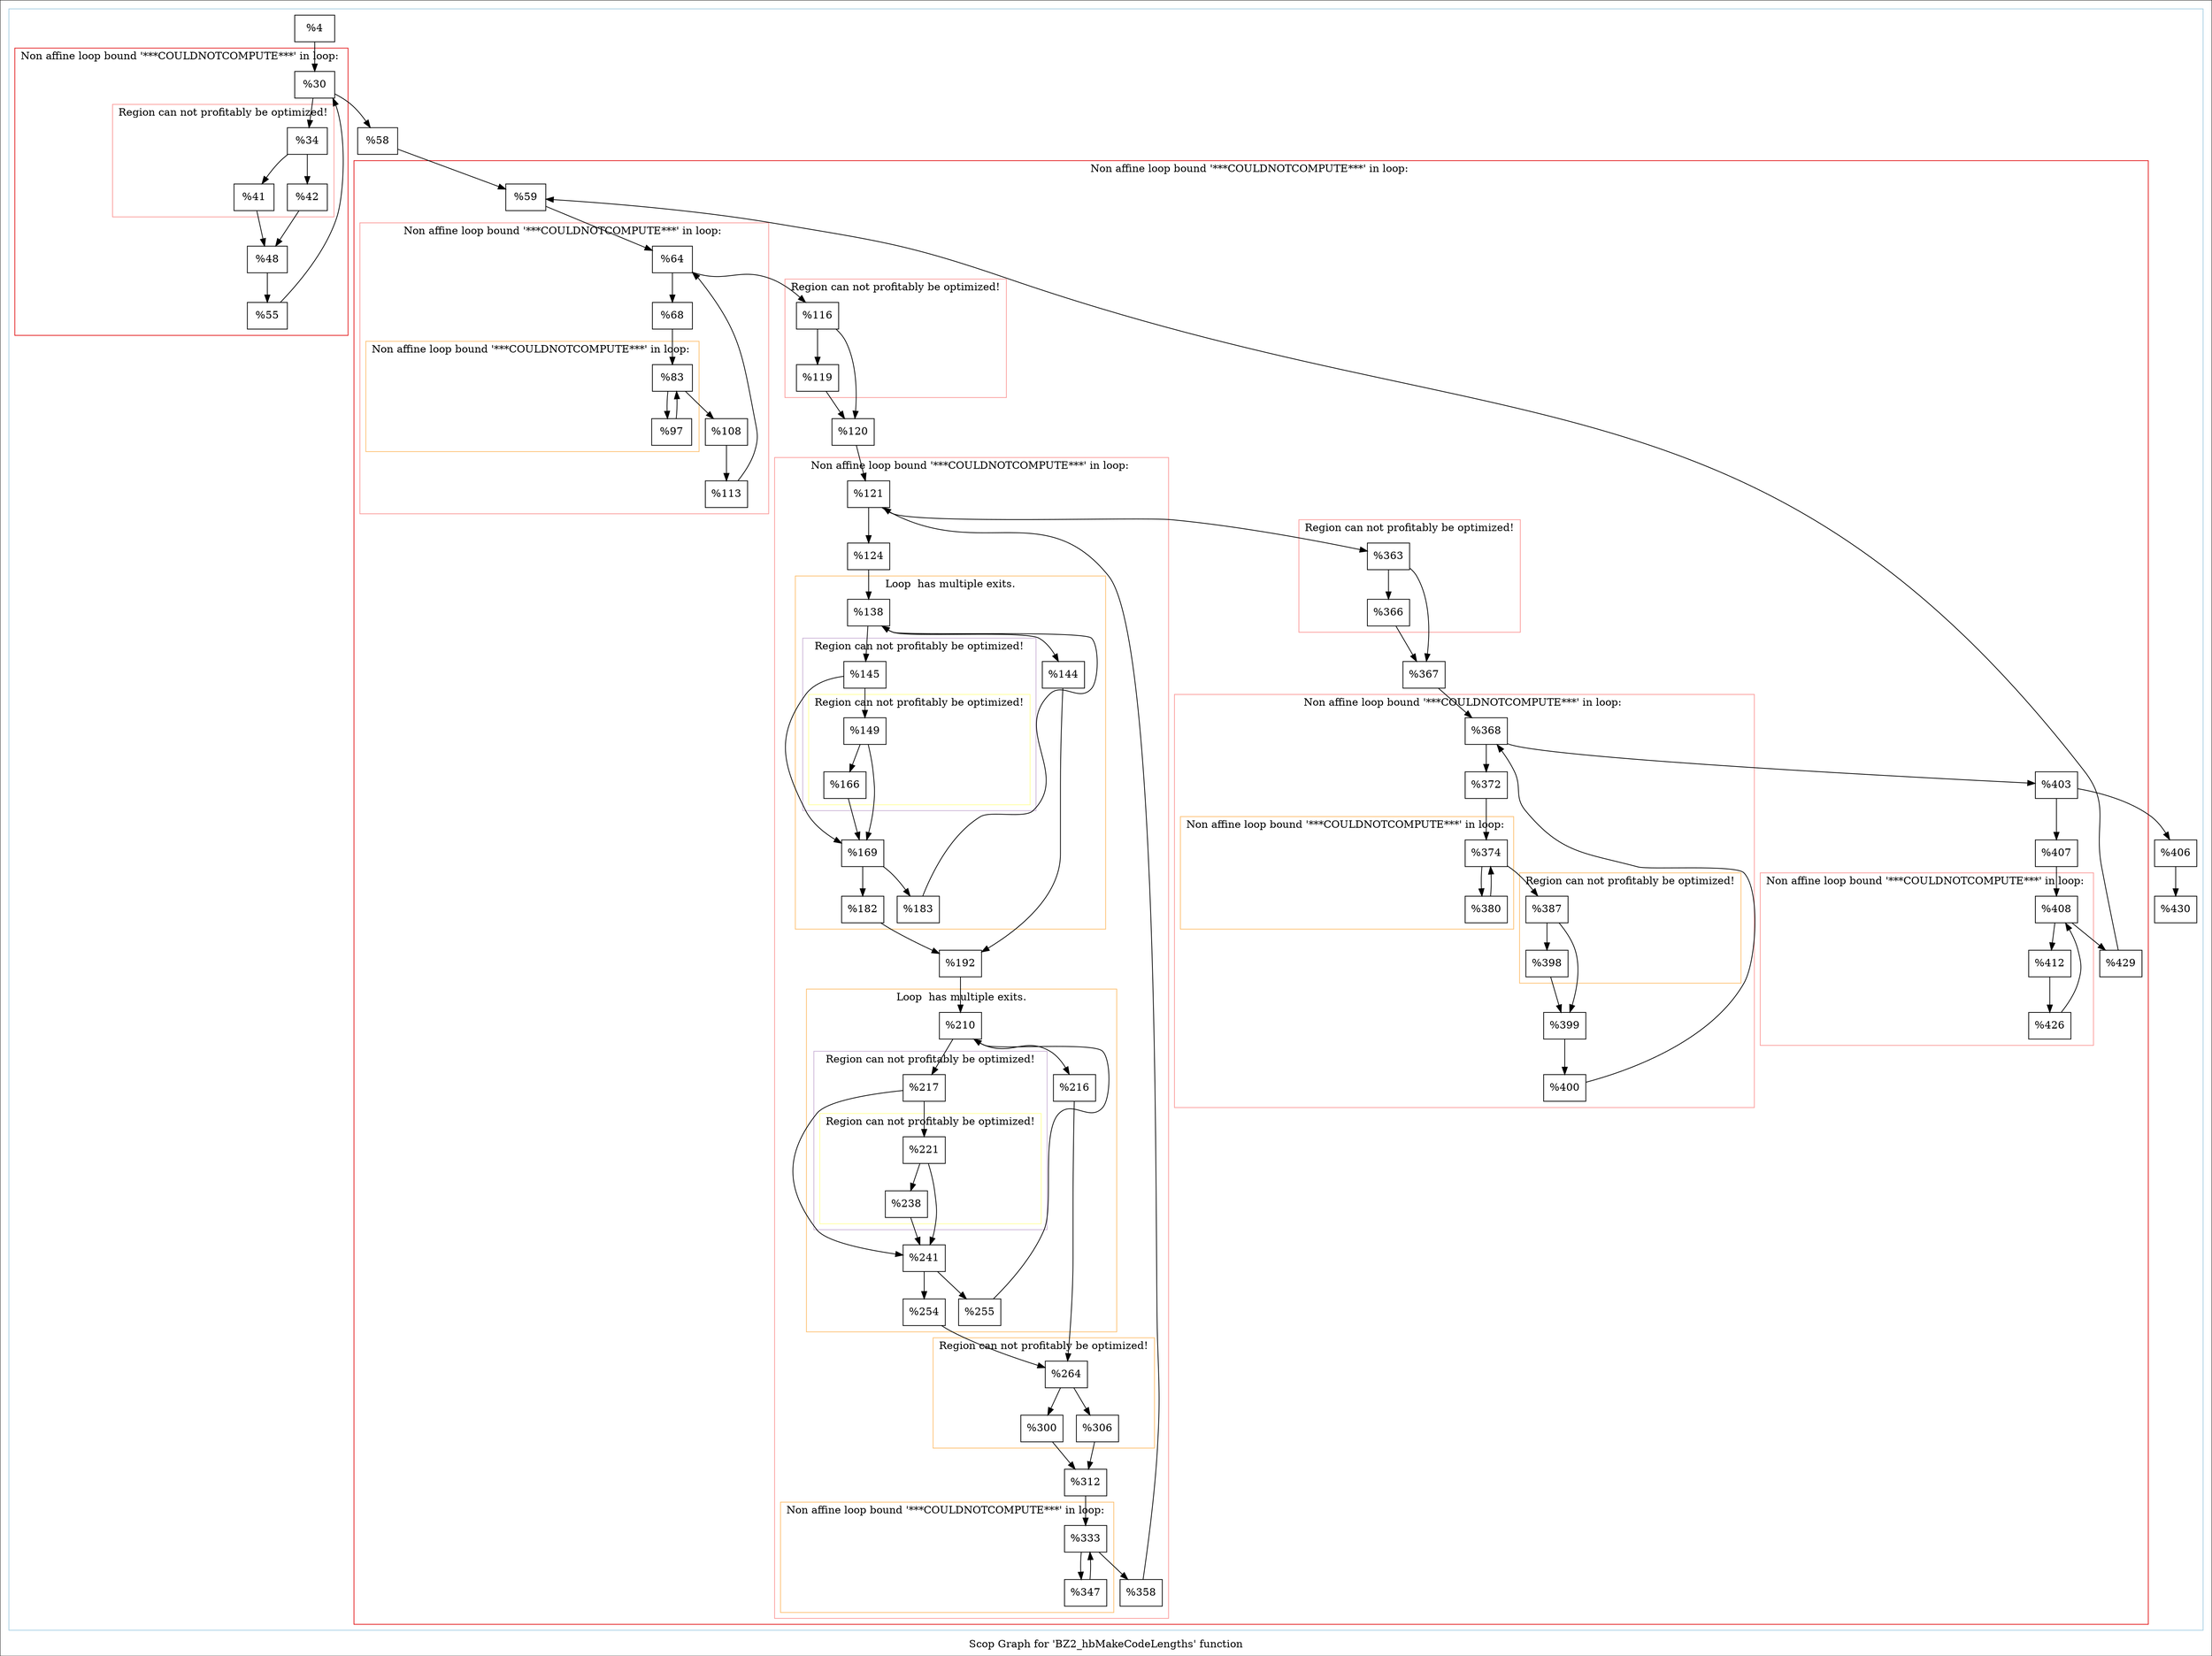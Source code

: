 digraph "Scop Graph for 'BZ2_hbMakeCodeLengths' function" {
	label="Scop Graph for 'BZ2_hbMakeCodeLengths' function";

	Node0x17c4c70 [shape=record,label="{%4}"];
	Node0x17c4c70 -> Node0x15e4630;
	Node0x15e4630 [shape=record,label="{%30}"];
	Node0x15e4630 -> Node0x17dce20;
	Node0x15e4630 -> Node0x1834290;
	Node0x17dce20 [shape=record,label="{%34}"];
	Node0x17dce20 -> Node0x17df510;
	Node0x17dce20 -> Node0x17e5b00;
	Node0x17df510 [shape=record,label="{%41}"];
	Node0x17df510 -> Node0x15ff300;
	Node0x15ff300 [shape=record,label="{%48}"];
	Node0x15ff300 -> Node0x184fab0;
	Node0x184fab0 [shape=record,label="{%55}"];
	Node0x184fab0 -> Node0x15e4630[constraint=false];
	Node0x17e5b00 [shape=record,label="{%42}"];
	Node0x17e5b00 -> Node0x15ff300;
	Node0x1834290 [shape=record,label="{%58}"];
	Node0x1834290 -> Node0x17d8e50;
	Node0x17d8e50 [shape=record,label="{%59}"];
	Node0x17d8e50 -> Node0x1904680;
	Node0x1904680 [shape=record,label="{%64}"];
	Node0x1904680 -> Node0x168aaa0;
	Node0x1904680 -> Node0x18f9710;
	Node0x168aaa0 [shape=record,label="{%68}"];
	Node0x168aaa0 -> Node0x18fbff0;
	Node0x18fbff0 [shape=record,label="{%83}"];
	Node0x18fbff0 -> Node0x18ef970;
	Node0x18fbff0 -> Node0x1829360;
	Node0x18ef970 [shape=record,label="{%97}"];
	Node0x18ef970 -> Node0x18fbff0[constraint=false];
	Node0x1829360 [shape=record,label="{%108}"];
	Node0x1829360 -> Node0x182e540;
	Node0x182e540 [shape=record,label="{%113}"];
	Node0x182e540 -> Node0x1904680[constraint=false];
	Node0x18f9710 [shape=record,label="{%116}"];
	Node0x18f9710 -> Node0x17a60b0;
	Node0x18f9710 -> Node0x185b1d0;
	Node0x17a60b0 [shape=record,label="{%120}"];
	Node0x17a60b0 -> Node0x1857710;
	Node0x1857710 [shape=record,label="{%121}"];
	Node0x1857710 -> Node0x15fb4a0;
	Node0x1857710 -> Node0x184da30;
	Node0x15fb4a0 [shape=record,label="{%124}"];
	Node0x15fb4a0 -> Node0x1849510;
	Node0x1849510 [shape=record,label="{%138}"];
	Node0x1849510 -> Node0x17dcd50;
	Node0x1849510 -> Node0x1862a50;
	Node0x17dcd50 [shape=record,label="{%144}"];
	Node0x17dcd50 -> Node0x1603a20;
	Node0x1603a20 [shape=record,label="{%192}"];
	Node0x1603a20 -> Node0x174e720;
	Node0x174e720 [shape=record,label="{%210}"];
	Node0x174e720 -> Node0x18ef4b0;
	Node0x174e720 -> Node0x18277c0;
	Node0x18ef4b0 [shape=record,label="{%216}"];
	Node0x18ef4b0 -> Node0x17e5970;
	Node0x17e5970 [shape=record,label="{%264}"];
	Node0x17e5970 -> Node0x18d5fd0;
	Node0x17e5970 -> Node0x18f89e0;
	Node0x18d5fd0 [shape=record,label="{%300}"];
	Node0x18d5fd0 -> Node0x1832780;
	Node0x1832780 [shape=record,label="{%312}"];
	Node0x1832780 -> Node0x18d1940;
	Node0x18d1940 [shape=record,label="{%333}"];
	Node0x18d1940 -> Node0x1808c80;
	Node0x18d1940 -> Node0x178f980;
	Node0x1808c80 [shape=record,label="{%347}"];
	Node0x1808c80 -> Node0x18d1940[constraint=false];
	Node0x178f980 [shape=record,label="{%358}"];
	Node0x178f980 -> Node0x1857710[constraint=false];
	Node0x18f89e0 [shape=record,label="{%306}"];
	Node0x18f89e0 -> Node0x1832780;
	Node0x18277c0 [shape=record,label="{%217}"];
	Node0x18277c0 -> Node0x18882b0;
	Node0x18277c0 -> Node0x18250a0;
	Node0x18882b0 [shape=record,label="{%221}"];
	Node0x18882b0 -> Node0x1818ac0;
	Node0x18882b0 -> Node0x18250a0;
	Node0x1818ac0 [shape=record,label="{%238}"];
	Node0x1818ac0 -> Node0x18250a0;
	Node0x18250a0 [shape=record,label="{%241}"];
	Node0x18250a0 -> Node0x1813180;
	Node0x18250a0 -> Node0x15a20c0;
	Node0x1813180 [shape=record,label="{%254}"];
	Node0x1813180 -> Node0x17e5970;
	Node0x15a20c0 [shape=record,label="{%255}"];
	Node0x15a20c0 -> Node0x174e720[constraint=false];
	Node0x1862a50 [shape=record,label="{%145}"];
	Node0x1862a50 -> Node0x183d7a0;
	Node0x1862a50 -> Node0x1899150;
	Node0x183d7a0 [shape=record,label="{%149}"];
	Node0x183d7a0 -> Node0x16605f0;
	Node0x183d7a0 -> Node0x1899150;
	Node0x16605f0 [shape=record,label="{%166}"];
	Node0x16605f0 -> Node0x1899150;
	Node0x1899150 [shape=record,label="{%169}"];
	Node0x1899150 -> Node0x1874290;
	Node0x1899150 -> Node0x18272b0;
	Node0x1874290 [shape=record,label="{%182}"];
	Node0x1874290 -> Node0x1603a20;
	Node0x18272b0 [shape=record,label="{%183}"];
	Node0x18272b0 -> Node0x1849510[constraint=false];
	Node0x184da30 [shape=record,label="{%363}"];
	Node0x184da30 -> Node0x1828a80;
	Node0x184da30 -> Node0x18665a0;
	Node0x1828a80 [shape=record,label="{%367}"];
	Node0x1828a80 -> Node0x1819a10;
	Node0x1819a10 [shape=record,label="{%368}"];
	Node0x1819a10 -> Node0x1844b00;
	Node0x1819a10 -> Node0x183d5f0;
	Node0x1844b00 [shape=record,label="{%372}"];
	Node0x1844b00 -> Node0x18d8c10;
	Node0x18d8c10 [shape=record,label="{%374}"];
	Node0x18d8c10 -> Node0x1812390;
	Node0x18d8c10 -> Node0x1851590;
	Node0x1812390 [shape=record,label="{%380}"];
	Node0x1812390 -> Node0x18d8c10[constraint=false];
	Node0x1851590 [shape=record,label="{%387}"];
	Node0x1851590 -> Node0x1855bd0;
	Node0x1851590 -> Node0x18321a0;
	Node0x1855bd0 [shape=record,label="{%398}"];
	Node0x1855bd0 -> Node0x18321a0;
	Node0x18321a0 [shape=record,label="{%399}"];
	Node0x18321a0 -> Node0x17876a0;
	Node0x17876a0 [shape=record,label="{%400}"];
	Node0x17876a0 -> Node0x1819a10[constraint=false];
	Node0x183d5f0 [shape=record,label="{%403}"];
	Node0x183d5f0 -> Node0x1840940;
	Node0x183d5f0 -> Node0x1933c30;
	Node0x1840940 [shape=record,label="{%407}"];
	Node0x1840940 -> Node0x183bff0;
	Node0x183bff0 [shape=record,label="{%408}"];
	Node0x183bff0 -> Node0x18db240;
	Node0x183bff0 -> Node0x1851de0;
	Node0x18db240 [shape=record,label="{%412}"];
	Node0x18db240 -> Node0x18dde50;
	Node0x18dde50 [shape=record,label="{%426}"];
	Node0x18dde50 -> Node0x183bff0[constraint=false];
	Node0x1851de0 [shape=record,label="{%429}"];
	Node0x1851de0 -> Node0x17d8e50[constraint=false];
	Node0x1933c30 [shape=record,label="{%406}"];
	Node0x1933c30 -> Node0x18f3e00;
	Node0x18f3e00 [shape=record,label="{%430}"];
	Node0x18665a0 [shape=record,label="{%366}"];
	Node0x18665a0 -> Node0x1828a80;
	Node0x185b1d0 [shape=record,label="{%119}"];
	Node0x185b1d0 -> Node0x17a60b0;
	colorscheme = "paired12"
        subgraph cluster_0x1928160 {
          label = "";
          style = solid;
          color = 1
          subgraph cluster_0x155df20 {
            label = "Non affine loop bound '***COULDNOTCOMPUTE***' in loop: ";
            style = solid;
            color = 6
            subgraph cluster_0x19281e0 {
              label = "Region can not profitably be optimized!";
              style = solid;
              color = 5
              Node0x17dce20;
              Node0x17df510;
              Node0x17e5b00;
            }
            Node0x15e4630;
            Node0x15ff300;
            Node0x184fab0;
          }
          subgraph cluster_0x155dea0 {
            label = "Non affine loop bound '***COULDNOTCOMPUTE***' in loop: ";
            style = solid;
            color = 6
            subgraph cluster_0x155de20 {
              label = "Non affine loop bound '***COULDNOTCOMPUTE***' in loop: ";
              style = solid;
              color = 5
              subgraph cluster_0x1928260 {
                label = "Non affine loop bound '***COULDNOTCOMPUTE***' in loop: ";
                style = solid;
                color = 7
                Node0x18fbff0;
                Node0x18ef970;
              }
              Node0x1904680;
              Node0x168aaa0;
              Node0x1829360;
              Node0x182e540;
            }
            subgraph cluster_0x1933b40 {
              label = "Region can not profitably be optimized!";
              style = solid;
              color = 5
              Node0x18f9710;
              Node0x185b1d0;
            }
            subgraph cluster_0x1933ac0 {
              label = "Non affine loop bound '***COULDNOTCOMPUTE***' in loop: ";
              style = solid;
              color = 5
              subgraph cluster_0x19337c0 {
                label = "Loop  has multiple exits.";
                style = solid;
                color = 7
                subgraph cluster_0x1933740 {
                  label = "Region can not profitably be optimized!";
                  style = solid;
                  color = 9
                  subgraph cluster_0x19336c0 {
                    label = "Region can not profitably be optimized!";
                    style = solid;
                    color = 11
                    Node0x183d7a0;
                    Node0x16605f0;
                  }
                  Node0x1862a50;
                }
                Node0x1849510;
                Node0x17dcd50;
                Node0x1899150;
                Node0x1874290;
                Node0x18272b0;
              }
              subgraph cluster_0x1933640 {
                label = "Loop  has multiple exits.";
                style = solid;
                color = 7
                subgraph cluster_0x19335c0 {
                  label = "Region can not profitably be optimized!";
                  style = solid;
                  color = 9
                  subgraph cluster_0x1933540 {
                    label = "Region can not profitably be optimized!";
                    style = solid;
                    color = 11
                    Node0x18882b0;
                    Node0x1818ac0;
                  }
                  Node0x18277c0;
                }
                Node0x174e720;
                Node0x18ef4b0;
                Node0x18250a0;
                Node0x1813180;
                Node0x15a20c0;
              }
              subgraph cluster_0x19334c0 {
                label = "Region can not profitably be optimized!";
                style = solid;
                color = 7
                Node0x17e5970;
                Node0x18d5fd0;
                Node0x18f89e0;
              }
              subgraph cluster_0x1933440 {
                label = "Non affine loop bound '***COULDNOTCOMPUTE***' in loop: ";
                style = solid;
                color = 7
                Node0x18d1940;
                Node0x1808c80;
              }
              Node0x1857710;
              Node0x15fb4a0;
              Node0x1603a20;
              Node0x1832780;
              Node0x178f980;
            }
            subgraph cluster_0x1933a40 {
              label = "Region can not profitably be optimized!";
              style = solid;
              color = 5
              Node0x184da30;
              Node0x18665a0;
            }
            subgraph cluster_0x19339c0 {
              label = "Non affine loop bound '***COULDNOTCOMPUTE***' in loop: ";
              style = solid;
              color = 5
              subgraph cluster_0x19338c0 {
                label = "Non affine loop bound '***COULDNOTCOMPUTE***' in loop: ";
                style = solid;
                color = 7
                Node0x18d8c10;
                Node0x1812390;
              }
              subgraph cluster_0x1933840 {
                label = "Region can not profitably be optimized!";
                style = solid;
                color = 7
                Node0x1851590;
                Node0x1855bd0;
              }
              Node0x1819a10;
              Node0x1844b00;
              Node0x18321a0;
              Node0x17876a0;
            }
            subgraph cluster_0x1933940 {
              label = "Non affine loop bound '***COULDNOTCOMPUTE***' in loop: ";
              style = solid;
              color = 5
              Node0x183bff0;
              Node0x18db240;
              Node0x18dde50;
            }
            Node0x17d8e50;
            Node0x17a60b0;
            Node0x1828a80;
            Node0x183d5f0;
            Node0x1840940;
            Node0x1851de0;
          }
          Node0x17c4c70;
          Node0x1834290;
          Node0x1933c30;
          Node0x18f3e00;
        }
}
